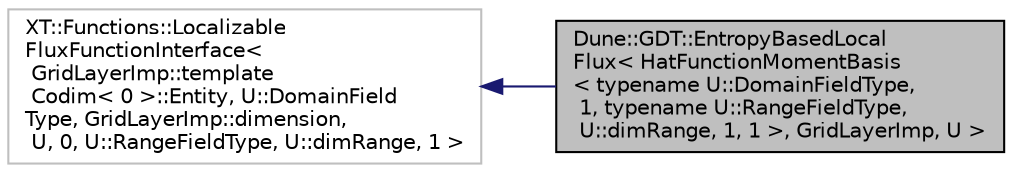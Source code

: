 digraph "Dune::GDT::EntropyBasedLocalFlux&lt; HatFunctionMomentBasis&lt; typename U::DomainFieldType, 1, typename U::RangeFieldType, U::dimRange, 1, 1 &gt;, GridLayerImp, U &gt;"
{
  edge [fontname="Helvetica",fontsize="10",labelfontname="Helvetica",labelfontsize="10"];
  node [fontname="Helvetica",fontsize="10",shape=record];
  rankdir="LR";
  Node0 [label="Dune::GDT::EntropyBasedLocal\lFlux\< HatFunctionMomentBasis\l\< typename U::DomainFieldType,\l 1, typename U::RangeFieldType,\l U::dimRange, 1, 1 \>, GridLayerImp, U \>",height=0.2,width=0.4,color="black", fillcolor="grey75", style="filled", fontcolor="black"];
  Node1 -> Node0 [dir="back",color="midnightblue",fontsize="10",style="solid",fontname="Helvetica"];
  Node1 [label="XT::Functions::Localizable\lFluxFunctionInterface\<\l GridLayerImp::template\l Codim\< 0 \>::Entity, U::DomainField\lType, GridLayerImp::dimension,\l U, 0, U::RangeFieldType, U::dimRange, 1 \>",height=0.2,width=0.4,color="grey75", fillcolor="white", style="filled"];
}
